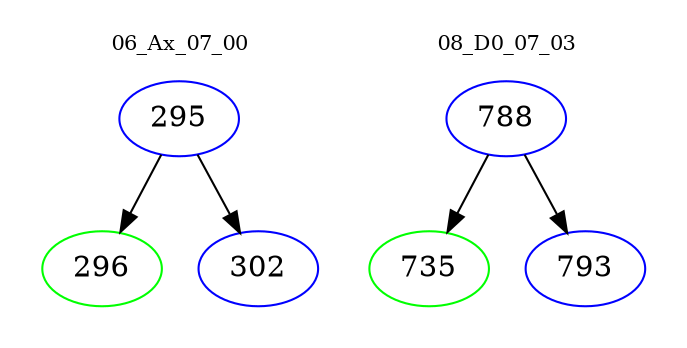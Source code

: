 digraph{
subgraph cluster_0 {
color = white
label = "06_Ax_07_00";
fontsize=10;
T0_295 [label="295", color="blue"]
T0_295 -> T0_296 [color="black"]
T0_296 [label="296", color="green"]
T0_295 -> T0_302 [color="black"]
T0_302 [label="302", color="blue"]
}
subgraph cluster_1 {
color = white
label = "08_D0_07_03";
fontsize=10;
T1_788 [label="788", color="blue"]
T1_788 -> T1_735 [color="black"]
T1_735 [label="735", color="green"]
T1_788 -> T1_793 [color="black"]
T1_793 [label="793", color="blue"]
}
}
